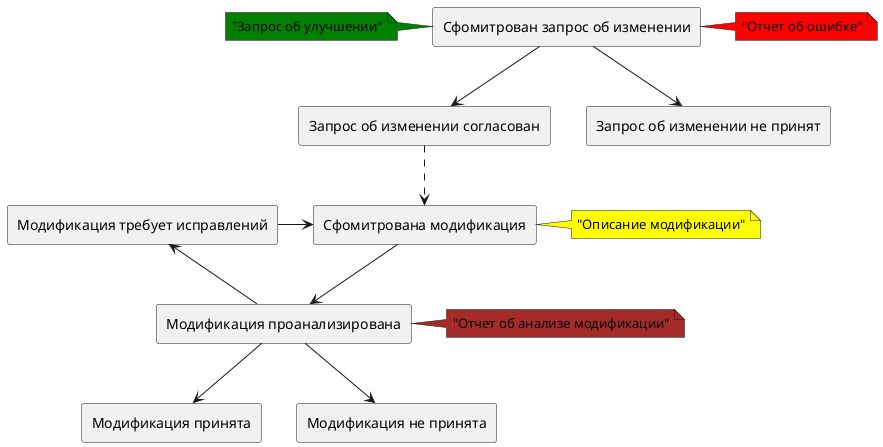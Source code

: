 @startuml

rectangle "Сфомитрован запрос об изменении" as ReportCreated
rectangle "Запрос об изменении согласован" as ReportAccepted
rectangle "Запрос об изменении не принят" as ReportRejected
rectangle "Сфомитрована модификация" as ModificationRequestCreated
rectangle "Модификация проанализирована" as ModificationAnalysisDone
rectangle "Модификация принята" as ModificationAccepted
rectangle "Модификация не принята" as ModificationRejected
rectangle "Модификация требует исправлений" as ModificationMustBeImproved


ReportCreated --> ReportRejected
ReportCreated --> ReportAccepted
ReportAccepted .DOWN.> ModificationRequestCreated
ModificationRequestCreated -DOWN-> ModificationAnalysisDone
ModificationAnalysisDone -DOWN-> ModificationAccepted
ModificationAnalysisDone -DOWN-> ModificationRejected
ModificationAnalysisDone -LEFT-> ModificationMustBeImproved
ModificationMustBeImproved -> ModificationRequestCreated

note left of ReportCreated #green: "Запрос об улучшении"
note right of ReportCreated #red: "Отчет об ошибке"
note right of ModificationRequestCreated #yellow: "Описание модификации"

note right of ModificationAnalysisDone #brown: "Отчет об анализе модификации"
@enduml